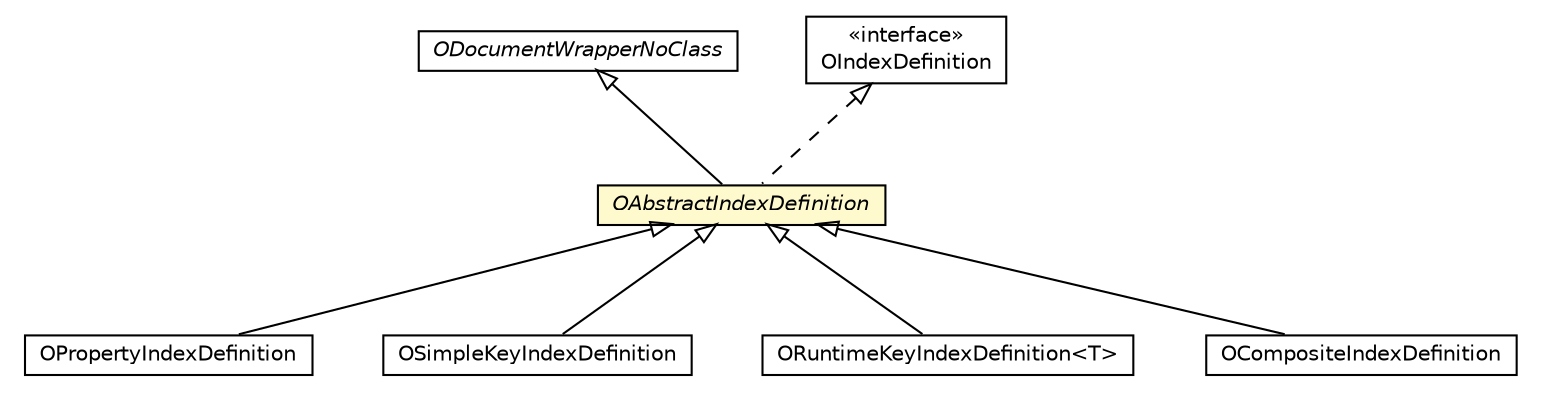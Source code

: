 #!/usr/local/bin/dot
#
# Class diagram 
# Generated by UMLGraph version R5_6-24-gf6e263 (http://www.umlgraph.org/)
#

digraph G {
	edge [fontname="Helvetica",fontsize=10,labelfontname="Helvetica",labelfontsize=10];
	node [fontname="Helvetica",fontsize=10,shape=plaintext];
	nodesep=0.25;
	ranksep=0.5;
	// com.orientechnologies.orient.core.type.ODocumentWrapperNoClass
	c524862 [label=<<table title="com.orientechnologies.orient.core.type.ODocumentWrapperNoClass" border="0" cellborder="1" cellspacing="0" cellpadding="2" port="p" href="../type/ODocumentWrapperNoClass.html">
		<tr><td><table border="0" cellspacing="0" cellpadding="1">
<tr><td align="center" balign="center"><font face="Helvetica-Oblique"> ODocumentWrapperNoClass </font></td></tr>
		</table></td></tr>
		</table>>, URL="../type/ODocumentWrapperNoClass.html", fontname="Helvetica", fontcolor="black", fontsize=10.0];
	// com.orientechnologies.orient.core.index.OPropertyIndexDefinition
	c525657 [label=<<table title="com.orientechnologies.orient.core.index.OPropertyIndexDefinition" border="0" cellborder="1" cellspacing="0" cellpadding="2" port="p" href="./OPropertyIndexDefinition.html">
		<tr><td><table border="0" cellspacing="0" cellpadding="1">
<tr><td align="center" balign="center"> OPropertyIndexDefinition </td></tr>
		</table></td></tr>
		</table>>, URL="./OPropertyIndexDefinition.html", fontname="Helvetica", fontcolor="black", fontsize=10.0];
	// com.orientechnologies.orient.core.index.OSimpleKeyIndexDefinition
	c525660 [label=<<table title="com.orientechnologies.orient.core.index.OSimpleKeyIndexDefinition" border="0" cellborder="1" cellspacing="0" cellpadding="2" port="p" href="./OSimpleKeyIndexDefinition.html">
		<tr><td><table border="0" cellspacing="0" cellpadding="1">
<tr><td align="center" balign="center"> OSimpleKeyIndexDefinition </td></tr>
		</table></td></tr>
		</table>>, URL="./OSimpleKeyIndexDefinition.html", fontname="Helvetica", fontcolor="black", fontsize=10.0];
	// com.orientechnologies.orient.core.index.ORuntimeKeyIndexDefinition<T>
	c525671 [label=<<table title="com.orientechnologies.orient.core.index.ORuntimeKeyIndexDefinition" border="0" cellborder="1" cellspacing="0" cellpadding="2" port="p" href="./ORuntimeKeyIndexDefinition.html">
		<tr><td><table border="0" cellspacing="0" cellpadding="1">
<tr><td align="center" balign="center"> ORuntimeKeyIndexDefinition&lt;T&gt; </td></tr>
		</table></td></tr>
		</table>>, URL="./ORuntimeKeyIndexDefinition.html", fontname="Helvetica", fontcolor="black", fontsize=10.0];
	// com.orientechnologies.orient.core.index.OIndexDefinition
	c525675 [label=<<table title="com.orientechnologies.orient.core.index.OIndexDefinition" border="0" cellborder="1" cellspacing="0" cellpadding="2" port="p" href="./OIndexDefinition.html">
		<tr><td><table border="0" cellspacing="0" cellpadding="1">
<tr><td align="center" balign="center"> &#171;interface&#187; </td></tr>
<tr><td align="center" balign="center"> OIndexDefinition </td></tr>
		</table></td></tr>
		</table>>, URL="./OIndexDefinition.html", fontname="Helvetica", fontcolor="black", fontsize=10.0];
	// com.orientechnologies.orient.core.index.OCompositeIndexDefinition
	c525684 [label=<<table title="com.orientechnologies.orient.core.index.OCompositeIndexDefinition" border="0" cellborder="1" cellspacing="0" cellpadding="2" port="p" href="./OCompositeIndexDefinition.html">
		<tr><td><table border="0" cellspacing="0" cellpadding="1">
<tr><td align="center" balign="center"> OCompositeIndexDefinition </td></tr>
		</table></td></tr>
		</table>>, URL="./OCompositeIndexDefinition.html", fontname="Helvetica", fontcolor="black", fontsize=10.0];
	// com.orientechnologies.orient.core.index.OAbstractIndexDefinition
	c525699 [label=<<table title="com.orientechnologies.orient.core.index.OAbstractIndexDefinition" border="0" cellborder="1" cellspacing="0" cellpadding="2" port="p" bgcolor="lemonChiffon" href="./OAbstractIndexDefinition.html">
		<tr><td><table border="0" cellspacing="0" cellpadding="1">
<tr><td align="center" balign="center"><font face="Helvetica-Oblique"> OAbstractIndexDefinition </font></td></tr>
		</table></td></tr>
		</table>>, URL="./OAbstractIndexDefinition.html", fontname="Helvetica", fontcolor="black", fontsize=10.0];
	//com.orientechnologies.orient.core.index.OPropertyIndexDefinition extends com.orientechnologies.orient.core.index.OAbstractIndexDefinition
	c525699:p -> c525657:p [dir=back,arrowtail=empty];
	//com.orientechnologies.orient.core.index.OSimpleKeyIndexDefinition extends com.orientechnologies.orient.core.index.OAbstractIndexDefinition
	c525699:p -> c525660:p [dir=back,arrowtail=empty];
	//com.orientechnologies.orient.core.index.ORuntimeKeyIndexDefinition<T> extends com.orientechnologies.orient.core.index.OAbstractIndexDefinition
	c525699:p -> c525671:p [dir=back,arrowtail=empty];
	//com.orientechnologies.orient.core.index.OCompositeIndexDefinition extends com.orientechnologies.orient.core.index.OAbstractIndexDefinition
	c525699:p -> c525684:p [dir=back,arrowtail=empty];
	//com.orientechnologies.orient.core.index.OAbstractIndexDefinition extends com.orientechnologies.orient.core.type.ODocumentWrapperNoClass
	c524862:p -> c525699:p [dir=back,arrowtail=empty];
	//com.orientechnologies.orient.core.index.OAbstractIndexDefinition implements com.orientechnologies.orient.core.index.OIndexDefinition
	c525675:p -> c525699:p [dir=back,arrowtail=empty,style=dashed];
}

